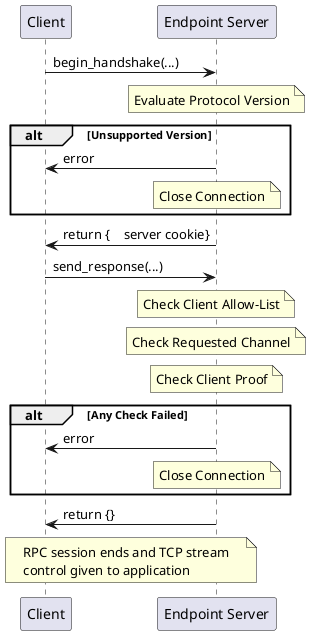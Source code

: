 @startuml
participant Client
participant "Endpoint Server" as Server

Client->Server: begin_handshake(...)

    note over Server: Evaluate Protocol Version

    alt Unsupported Version
        Client<-Server: error
        note over Server: Close Connection
    end

Client<-Server: return {    server cookie}

Client->Server: send_response(...)

    note over Server: Check Client Allow-List
    note over Server: Check Requested Channel
    note over Server: Check Client Proof

    alt Any Check Failed
        Client<-Server: error
        note over Server: Close Connection
    end

Server->Client: return {}

note over Client, Server
    RPC session ends and TCP stream
    control given to application
endnote
@enduml
